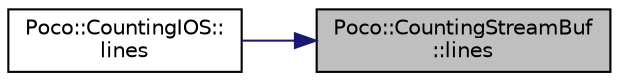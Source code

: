 digraph "Poco::CountingStreamBuf::lines"
{
 // LATEX_PDF_SIZE
  edge [fontname="Helvetica",fontsize="10",labelfontname="Helvetica",labelfontsize="10"];
  node [fontname="Helvetica",fontsize="10",shape=record];
  rankdir="RL";
  Node1 [label="Poco::CountingStreamBuf\l::lines",height=0.2,width=0.4,color="black", fillcolor="grey75", style="filled", fontcolor="black",tooltip="Returns the total number of characters."];
  Node1 -> Node2 [dir="back",color="midnightblue",fontsize="10",style="solid",fontname="Helvetica"];
  Node2 [label="Poco::CountingIOS::\llines",height=0.2,width=0.4,color="black", fillcolor="white", style="filled",URL="$classPoco_1_1CountingIOS.html#a4ec837e6378f6ff3f63f5f9be5d0d4ef",tooltip="Returns the total number of characters."];
}
